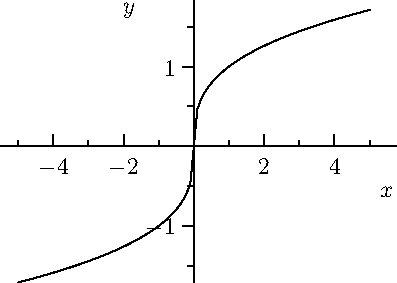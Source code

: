 import geometry;
import graph;

real f(real x) {
  return cbrt(x);
};
real xmin = -5;  real xmax = 5;
real ymin = 10;  real ymax = -10;
real epsmargin = 0.5;

size(7cm,5cm,IgnoreAspect);

draw(graph(f,xmin,xmax));
xlimits(xmin-epsmargin,xmax+epsmargin,Crop);
ylimits(ymin,ymax,Crop);

xaxis("$x$",LeftTicks(NoZero));
yaxis("$y$",LeftTicks(NoZero));
